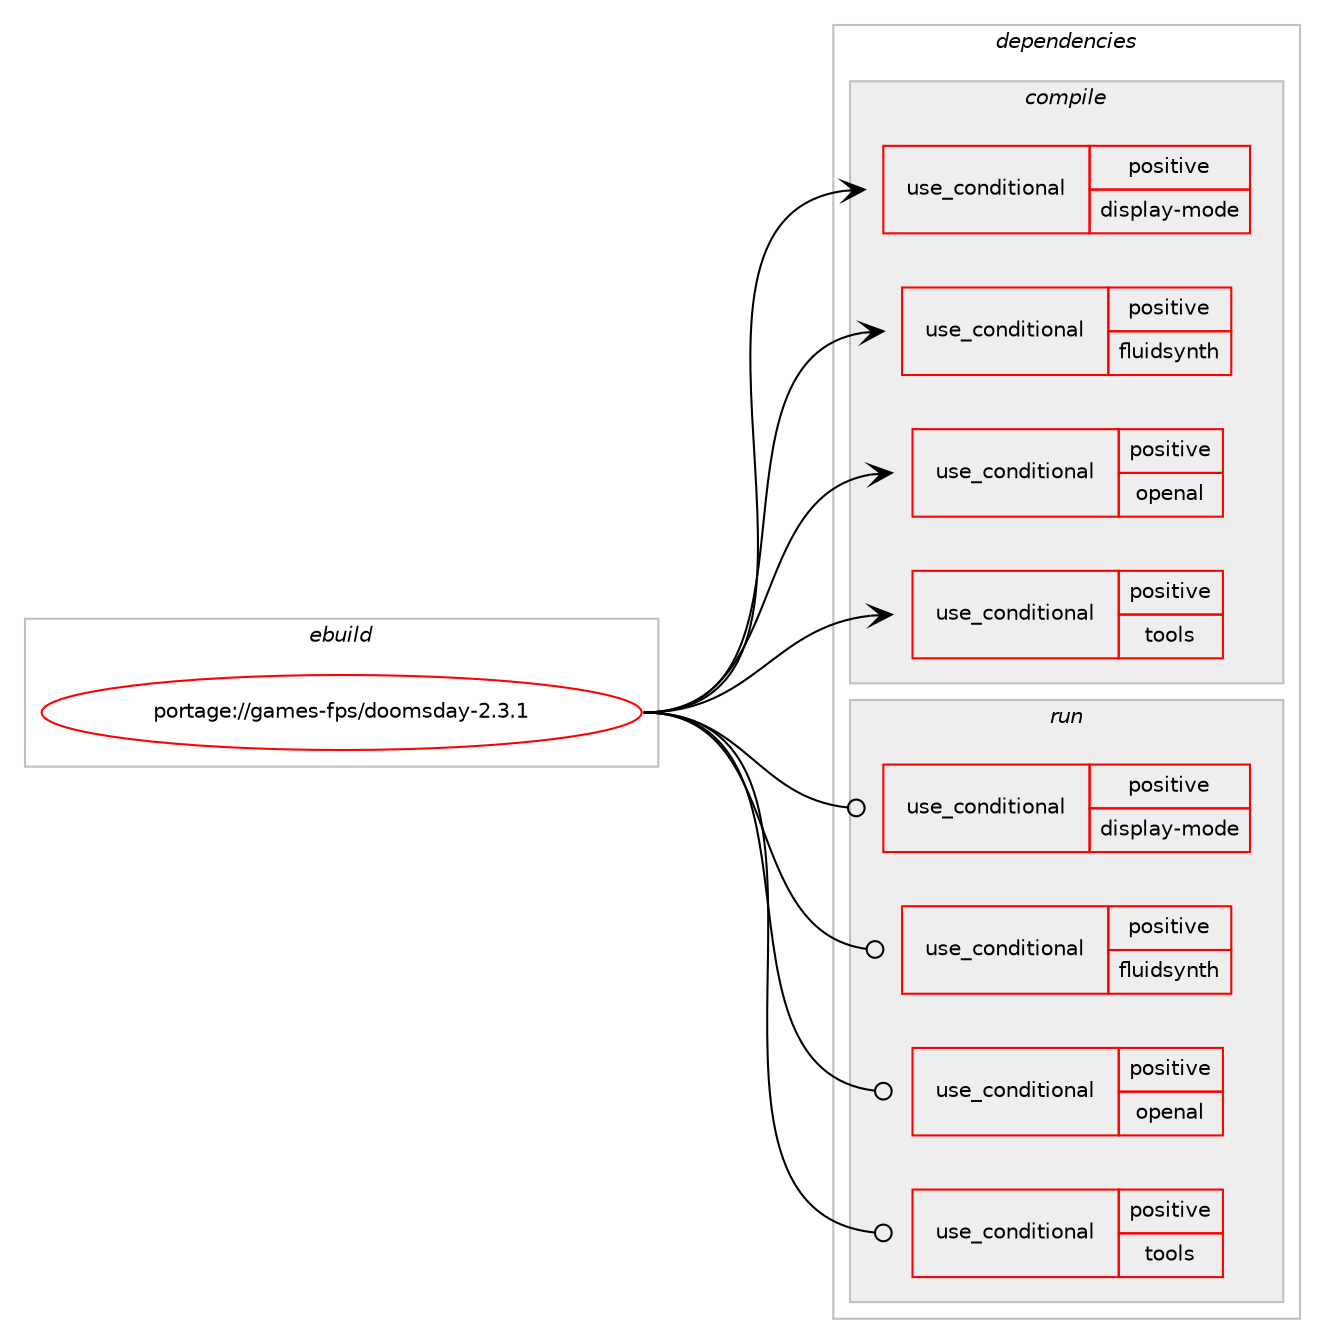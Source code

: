 digraph prolog {

# *************
# Graph options
# *************

newrank=true;
concentrate=true;
compound=true;
graph [rankdir=LR,fontname=Helvetica,fontsize=10,ranksep=1.5];#, ranksep=2.5, nodesep=0.2];
edge  [arrowhead=vee];
node  [fontname=Helvetica,fontsize=10];

# **********
# The ebuild
# **********

subgraph cluster_leftcol {
color=gray;
rank=same;
label=<<i>ebuild</i>>;
id [label="portage://games-fps/doomsday-2.3.1", color=red, width=4, href="../games-fps/doomsday-2.3.1.svg"];
}

# ****************
# The dependencies
# ****************

subgraph cluster_midcol {
color=gray;
label=<<i>dependencies</i>>;
subgraph cluster_compile {
fillcolor="#eeeeee";
style=filled;
label=<<i>compile</i>>;
subgraph cond62466 {
dependency115529 [label=<<TABLE BORDER="0" CELLBORDER="1" CELLSPACING="0" CELLPADDING="4"><TR><TD ROWSPAN="3" CELLPADDING="10">use_conditional</TD></TR><TR><TD>positive</TD></TR><TR><TD>display-mode</TD></TR></TABLE>>, shape=none, color=red];
# *** BEGIN UNKNOWN DEPENDENCY TYPE (TODO) ***
# dependency115529 -> package_dependency(portage://games-fps/doomsday-2.3.1,install,no,x11-libs,libXrandr,none,[,,],[],[])
# *** END UNKNOWN DEPENDENCY TYPE (TODO) ***

# *** BEGIN UNKNOWN DEPENDENCY TYPE (TODO) ***
# dependency115529 -> package_dependency(portage://games-fps/doomsday-2.3.1,install,no,x11-libs,libXxf86vm,none,[,,],[],[])
# *** END UNKNOWN DEPENDENCY TYPE (TODO) ***

}
id:e -> dependency115529:w [weight=20,style="solid",arrowhead="vee"];
subgraph cond62467 {
dependency115530 [label=<<TABLE BORDER="0" CELLBORDER="1" CELLSPACING="0" CELLPADDING="4"><TR><TD ROWSPAN="3" CELLPADDING="10">use_conditional</TD></TR><TR><TD>positive</TD></TR><TR><TD>fluidsynth</TD></TR></TABLE>>, shape=none, color=red];
# *** BEGIN UNKNOWN DEPENDENCY TYPE (TODO) ***
# dependency115530 -> package_dependency(portage://games-fps/doomsday-2.3.1,install,no,media-sound,fluidsynth,none,[,,],any_same_slot,[])
# *** END UNKNOWN DEPENDENCY TYPE (TODO) ***

}
id:e -> dependency115530:w [weight=20,style="solid",arrowhead="vee"];
subgraph cond62468 {
dependency115531 [label=<<TABLE BORDER="0" CELLBORDER="1" CELLSPACING="0" CELLPADDING="4"><TR><TD ROWSPAN="3" CELLPADDING="10">use_conditional</TD></TR><TR><TD>positive</TD></TR><TR><TD>openal</TD></TR></TABLE>>, shape=none, color=red];
# *** BEGIN UNKNOWN DEPENDENCY TYPE (TODO) ***
# dependency115531 -> package_dependency(portage://games-fps/doomsday-2.3.1,install,no,media-libs,openal,none,[,,],[],[])
# *** END UNKNOWN DEPENDENCY TYPE (TODO) ***

}
id:e -> dependency115531:w [weight=20,style="solid",arrowhead="vee"];
subgraph cond62469 {
dependency115532 [label=<<TABLE BORDER="0" CELLBORDER="1" CELLSPACING="0" CELLPADDING="4"><TR><TD ROWSPAN="3" CELLPADDING="10">use_conditional</TD></TR><TR><TD>positive</TD></TR><TR><TD>tools</TD></TR></TABLE>>, shape=none, color=red];
# *** BEGIN UNKNOWN DEPENDENCY TYPE (TODO) ***
# dependency115532 -> package_dependency(portage://games-fps/doomsday-2.3.1,install,no,sys-libs,ncurses,none,[,,],[slot(0),equal],[])
# *** END UNKNOWN DEPENDENCY TYPE (TODO) ***

}
id:e -> dependency115532:w [weight=20,style="solid",arrowhead="vee"];
# *** BEGIN UNKNOWN DEPENDENCY TYPE (TODO) ***
# id -> package_dependency(portage://games-fps/doomsday-2.3.1,install,no,dev-qt,qtcore,none,[,,],[slot(5),equal],[])
# *** END UNKNOWN DEPENDENCY TYPE (TODO) ***

# *** BEGIN UNKNOWN DEPENDENCY TYPE (TODO) ***
# id -> package_dependency(portage://games-fps/doomsday-2.3.1,install,no,dev-qt,qtgui,none,[,,],[slot(5),equal],[use(disable(gles2-only),none)])
# *** END UNKNOWN DEPENDENCY TYPE (TODO) ***

# *** BEGIN UNKNOWN DEPENDENCY TYPE (TODO) ***
# id -> package_dependency(portage://games-fps/doomsday-2.3.1,install,no,dev-qt,qtnetwork,none,[,,],[slot(5),equal],[])
# *** END UNKNOWN DEPENDENCY TYPE (TODO) ***

# *** BEGIN UNKNOWN DEPENDENCY TYPE (TODO) ***
# id -> package_dependency(portage://games-fps/doomsday-2.3.1,install,no,dev-qt,qtopengl,none,[,,],[slot(5),equal],[])
# *** END UNKNOWN DEPENDENCY TYPE (TODO) ***

# *** BEGIN UNKNOWN DEPENDENCY TYPE (TODO) ***
# id -> package_dependency(portage://games-fps/doomsday-2.3.1,install,no,dev-qt,qtwidgets,none,[,,],[slot(5),equal],[])
# *** END UNKNOWN DEPENDENCY TYPE (TODO) ***

# *** BEGIN UNKNOWN DEPENDENCY TYPE (TODO) ***
# id -> package_dependency(portage://games-fps/doomsday-2.3.1,install,no,dev-qt,qtx11extras,none,[,,],[slot(5),equal],[])
# *** END UNKNOWN DEPENDENCY TYPE (TODO) ***

# *** BEGIN UNKNOWN DEPENDENCY TYPE (TODO) ***
# id -> package_dependency(portage://games-fps/doomsday-2.3.1,install,no,media-libs,assimp,none,[,,],any_same_slot,[])
# *** END UNKNOWN DEPENDENCY TYPE (TODO) ***

# *** BEGIN UNKNOWN DEPENDENCY TYPE (TODO) ***
# id -> package_dependency(portage://games-fps/doomsday-2.3.1,install,no,net-misc,curl,none,[,,],[],[])
# *** END UNKNOWN DEPENDENCY TYPE (TODO) ***

# *** BEGIN UNKNOWN DEPENDENCY TYPE (TODO) ***
# id -> package_dependency(portage://games-fps/doomsday-2.3.1,install,no,sys-libs,zlib,none,[,,],[],[])
# *** END UNKNOWN DEPENDENCY TYPE (TODO) ***

# *** BEGIN UNKNOWN DEPENDENCY TYPE (TODO) ***
# id -> package_dependency(portage://games-fps/doomsday-2.3.1,install,no,x11-libs,libX11,none,[,,],[],[])
# *** END UNKNOWN DEPENDENCY TYPE (TODO) ***

}
subgraph cluster_compileandrun {
fillcolor="#eeeeee";
style=filled;
label=<<i>compile and run</i>>;
}
subgraph cluster_run {
fillcolor="#eeeeee";
style=filled;
label=<<i>run</i>>;
subgraph cond62470 {
dependency115533 [label=<<TABLE BORDER="0" CELLBORDER="1" CELLSPACING="0" CELLPADDING="4"><TR><TD ROWSPAN="3" CELLPADDING="10">use_conditional</TD></TR><TR><TD>positive</TD></TR><TR><TD>display-mode</TD></TR></TABLE>>, shape=none, color=red];
# *** BEGIN UNKNOWN DEPENDENCY TYPE (TODO) ***
# dependency115533 -> package_dependency(portage://games-fps/doomsday-2.3.1,run,no,x11-libs,libXrandr,none,[,,],[],[])
# *** END UNKNOWN DEPENDENCY TYPE (TODO) ***

# *** BEGIN UNKNOWN DEPENDENCY TYPE (TODO) ***
# dependency115533 -> package_dependency(portage://games-fps/doomsday-2.3.1,run,no,x11-libs,libXxf86vm,none,[,,],[],[])
# *** END UNKNOWN DEPENDENCY TYPE (TODO) ***

}
id:e -> dependency115533:w [weight=20,style="solid",arrowhead="odot"];
subgraph cond62471 {
dependency115534 [label=<<TABLE BORDER="0" CELLBORDER="1" CELLSPACING="0" CELLPADDING="4"><TR><TD ROWSPAN="3" CELLPADDING="10">use_conditional</TD></TR><TR><TD>positive</TD></TR><TR><TD>fluidsynth</TD></TR></TABLE>>, shape=none, color=red];
# *** BEGIN UNKNOWN DEPENDENCY TYPE (TODO) ***
# dependency115534 -> package_dependency(portage://games-fps/doomsday-2.3.1,run,no,media-sound,fluidsynth,none,[,,],any_same_slot,[])
# *** END UNKNOWN DEPENDENCY TYPE (TODO) ***

}
id:e -> dependency115534:w [weight=20,style="solid",arrowhead="odot"];
subgraph cond62472 {
dependency115535 [label=<<TABLE BORDER="0" CELLBORDER="1" CELLSPACING="0" CELLPADDING="4"><TR><TD ROWSPAN="3" CELLPADDING="10">use_conditional</TD></TR><TR><TD>positive</TD></TR><TR><TD>openal</TD></TR></TABLE>>, shape=none, color=red];
# *** BEGIN UNKNOWN DEPENDENCY TYPE (TODO) ***
# dependency115535 -> package_dependency(portage://games-fps/doomsday-2.3.1,run,no,media-libs,openal,none,[,,],[],[])
# *** END UNKNOWN DEPENDENCY TYPE (TODO) ***

}
id:e -> dependency115535:w [weight=20,style="solid",arrowhead="odot"];
subgraph cond62473 {
dependency115536 [label=<<TABLE BORDER="0" CELLBORDER="1" CELLSPACING="0" CELLPADDING="4"><TR><TD ROWSPAN="3" CELLPADDING="10">use_conditional</TD></TR><TR><TD>positive</TD></TR><TR><TD>tools</TD></TR></TABLE>>, shape=none, color=red];
# *** BEGIN UNKNOWN DEPENDENCY TYPE (TODO) ***
# dependency115536 -> package_dependency(portage://games-fps/doomsday-2.3.1,run,no,sys-libs,ncurses,none,[,,],[slot(0),equal],[])
# *** END UNKNOWN DEPENDENCY TYPE (TODO) ***

}
id:e -> dependency115536:w [weight=20,style="solid",arrowhead="odot"];
# *** BEGIN UNKNOWN DEPENDENCY TYPE (TODO) ***
# id -> package_dependency(portage://games-fps/doomsday-2.3.1,run,no,dev-qt,qtcore,none,[,,],[slot(5),equal],[])
# *** END UNKNOWN DEPENDENCY TYPE (TODO) ***

# *** BEGIN UNKNOWN DEPENDENCY TYPE (TODO) ***
# id -> package_dependency(portage://games-fps/doomsday-2.3.1,run,no,dev-qt,qtgui,none,[,,],[slot(5),equal],[use(disable(gles2-only),none)])
# *** END UNKNOWN DEPENDENCY TYPE (TODO) ***

# *** BEGIN UNKNOWN DEPENDENCY TYPE (TODO) ***
# id -> package_dependency(portage://games-fps/doomsday-2.3.1,run,no,dev-qt,qtnetwork,none,[,,],[slot(5),equal],[])
# *** END UNKNOWN DEPENDENCY TYPE (TODO) ***

# *** BEGIN UNKNOWN DEPENDENCY TYPE (TODO) ***
# id -> package_dependency(portage://games-fps/doomsday-2.3.1,run,no,dev-qt,qtopengl,none,[,,],[slot(5),equal],[])
# *** END UNKNOWN DEPENDENCY TYPE (TODO) ***

# *** BEGIN UNKNOWN DEPENDENCY TYPE (TODO) ***
# id -> package_dependency(portage://games-fps/doomsday-2.3.1,run,no,dev-qt,qtwidgets,none,[,,],[slot(5),equal],[])
# *** END UNKNOWN DEPENDENCY TYPE (TODO) ***

# *** BEGIN UNKNOWN DEPENDENCY TYPE (TODO) ***
# id -> package_dependency(portage://games-fps/doomsday-2.3.1,run,no,dev-qt,qtx11extras,none,[,,],[slot(5),equal],[])
# *** END UNKNOWN DEPENDENCY TYPE (TODO) ***

# *** BEGIN UNKNOWN DEPENDENCY TYPE (TODO) ***
# id -> package_dependency(portage://games-fps/doomsday-2.3.1,run,no,media-libs,assimp,none,[,,],any_same_slot,[])
# *** END UNKNOWN DEPENDENCY TYPE (TODO) ***

# *** BEGIN UNKNOWN DEPENDENCY TYPE (TODO) ***
# id -> package_dependency(portage://games-fps/doomsday-2.3.1,run,no,net-misc,curl,none,[,,],[],[])
# *** END UNKNOWN DEPENDENCY TYPE (TODO) ***

# *** BEGIN UNKNOWN DEPENDENCY TYPE (TODO) ***
# id -> package_dependency(portage://games-fps/doomsday-2.3.1,run,no,sys-libs,zlib,none,[,,],[],[])
# *** END UNKNOWN DEPENDENCY TYPE (TODO) ***

# *** BEGIN UNKNOWN DEPENDENCY TYPE (TODO) ***
# id -> package_dependency(portage://games-fps/doomsday-2.3.1,run,no,x11-libs,libX11,none,[,,],[],[])
# *** END UNKNOWN DEPENDENCY TYPE (TODO) ***

}
}

# **************
# The candidates
# **************

subgraph cluster_choices {
rank=same;
color=gray;
label=<<i>candidates</i>>;

}

}

